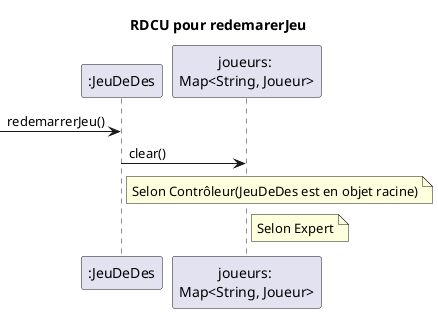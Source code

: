 @startuml

title RDCU pour redemarerJeu
participant ":JeuDeDes" as c
participant "joueurs: \nMap<String, Joueur>" as jm

-> c : redemarrerJeu()
c -> jm : clear()
note right of c : Selon Contrôleur(JeuDeDes est en objet racine)
note right of jm : Selon Expert
  
@enduml